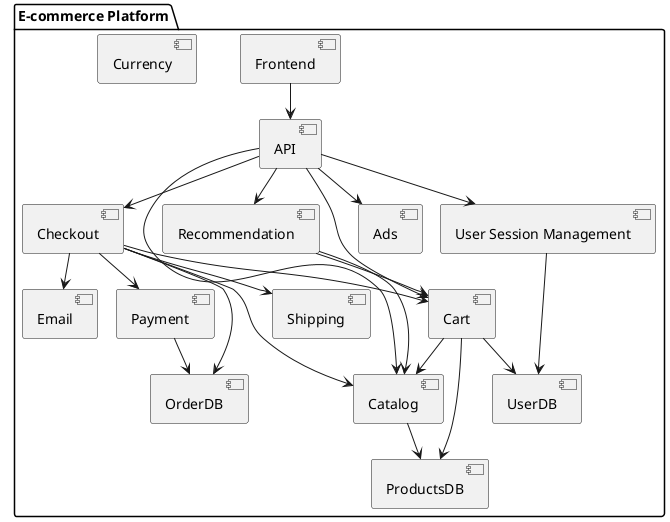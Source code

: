 @startuml
!pragma layout smetana

package "E-commerce Platform" {
[Frontend] as Frontend
[API] as API
[Catalog] as Catalog
[Cart] as Cart
[Checkout] as Checkout
[Payment] as Payment
[Shipping] as Shipping
[Currency] as Currency
[Recommendation] as Recommendation
[Ads] as Ads
[Email] as Email
[User Session Management] as SessionManagement
[ProductsDB] as ProductsDB
[OrderDB] as OrderDB
[UserDB] as UserDB

Frontend --> API
API --> Catalog
API --> Cart
API --> Checkout
API --> Recommendation
API --> Ads
API --> SessionManagement

Cart --> Catalog
Cart --> UserDB
Cart --> ProductsDB

Checkout --> Cart
Checkout --> Payment
Checkout --> Shipping
Checkout --> Email
Checkout --> OrderDB
Checkout --> Catalog

Payment --> OrderDB

Recommendation --> Cart
Recommendation --> Catalog

Catalog --> ProductsDB
SessionManagement --> UserDB
}

@enduml